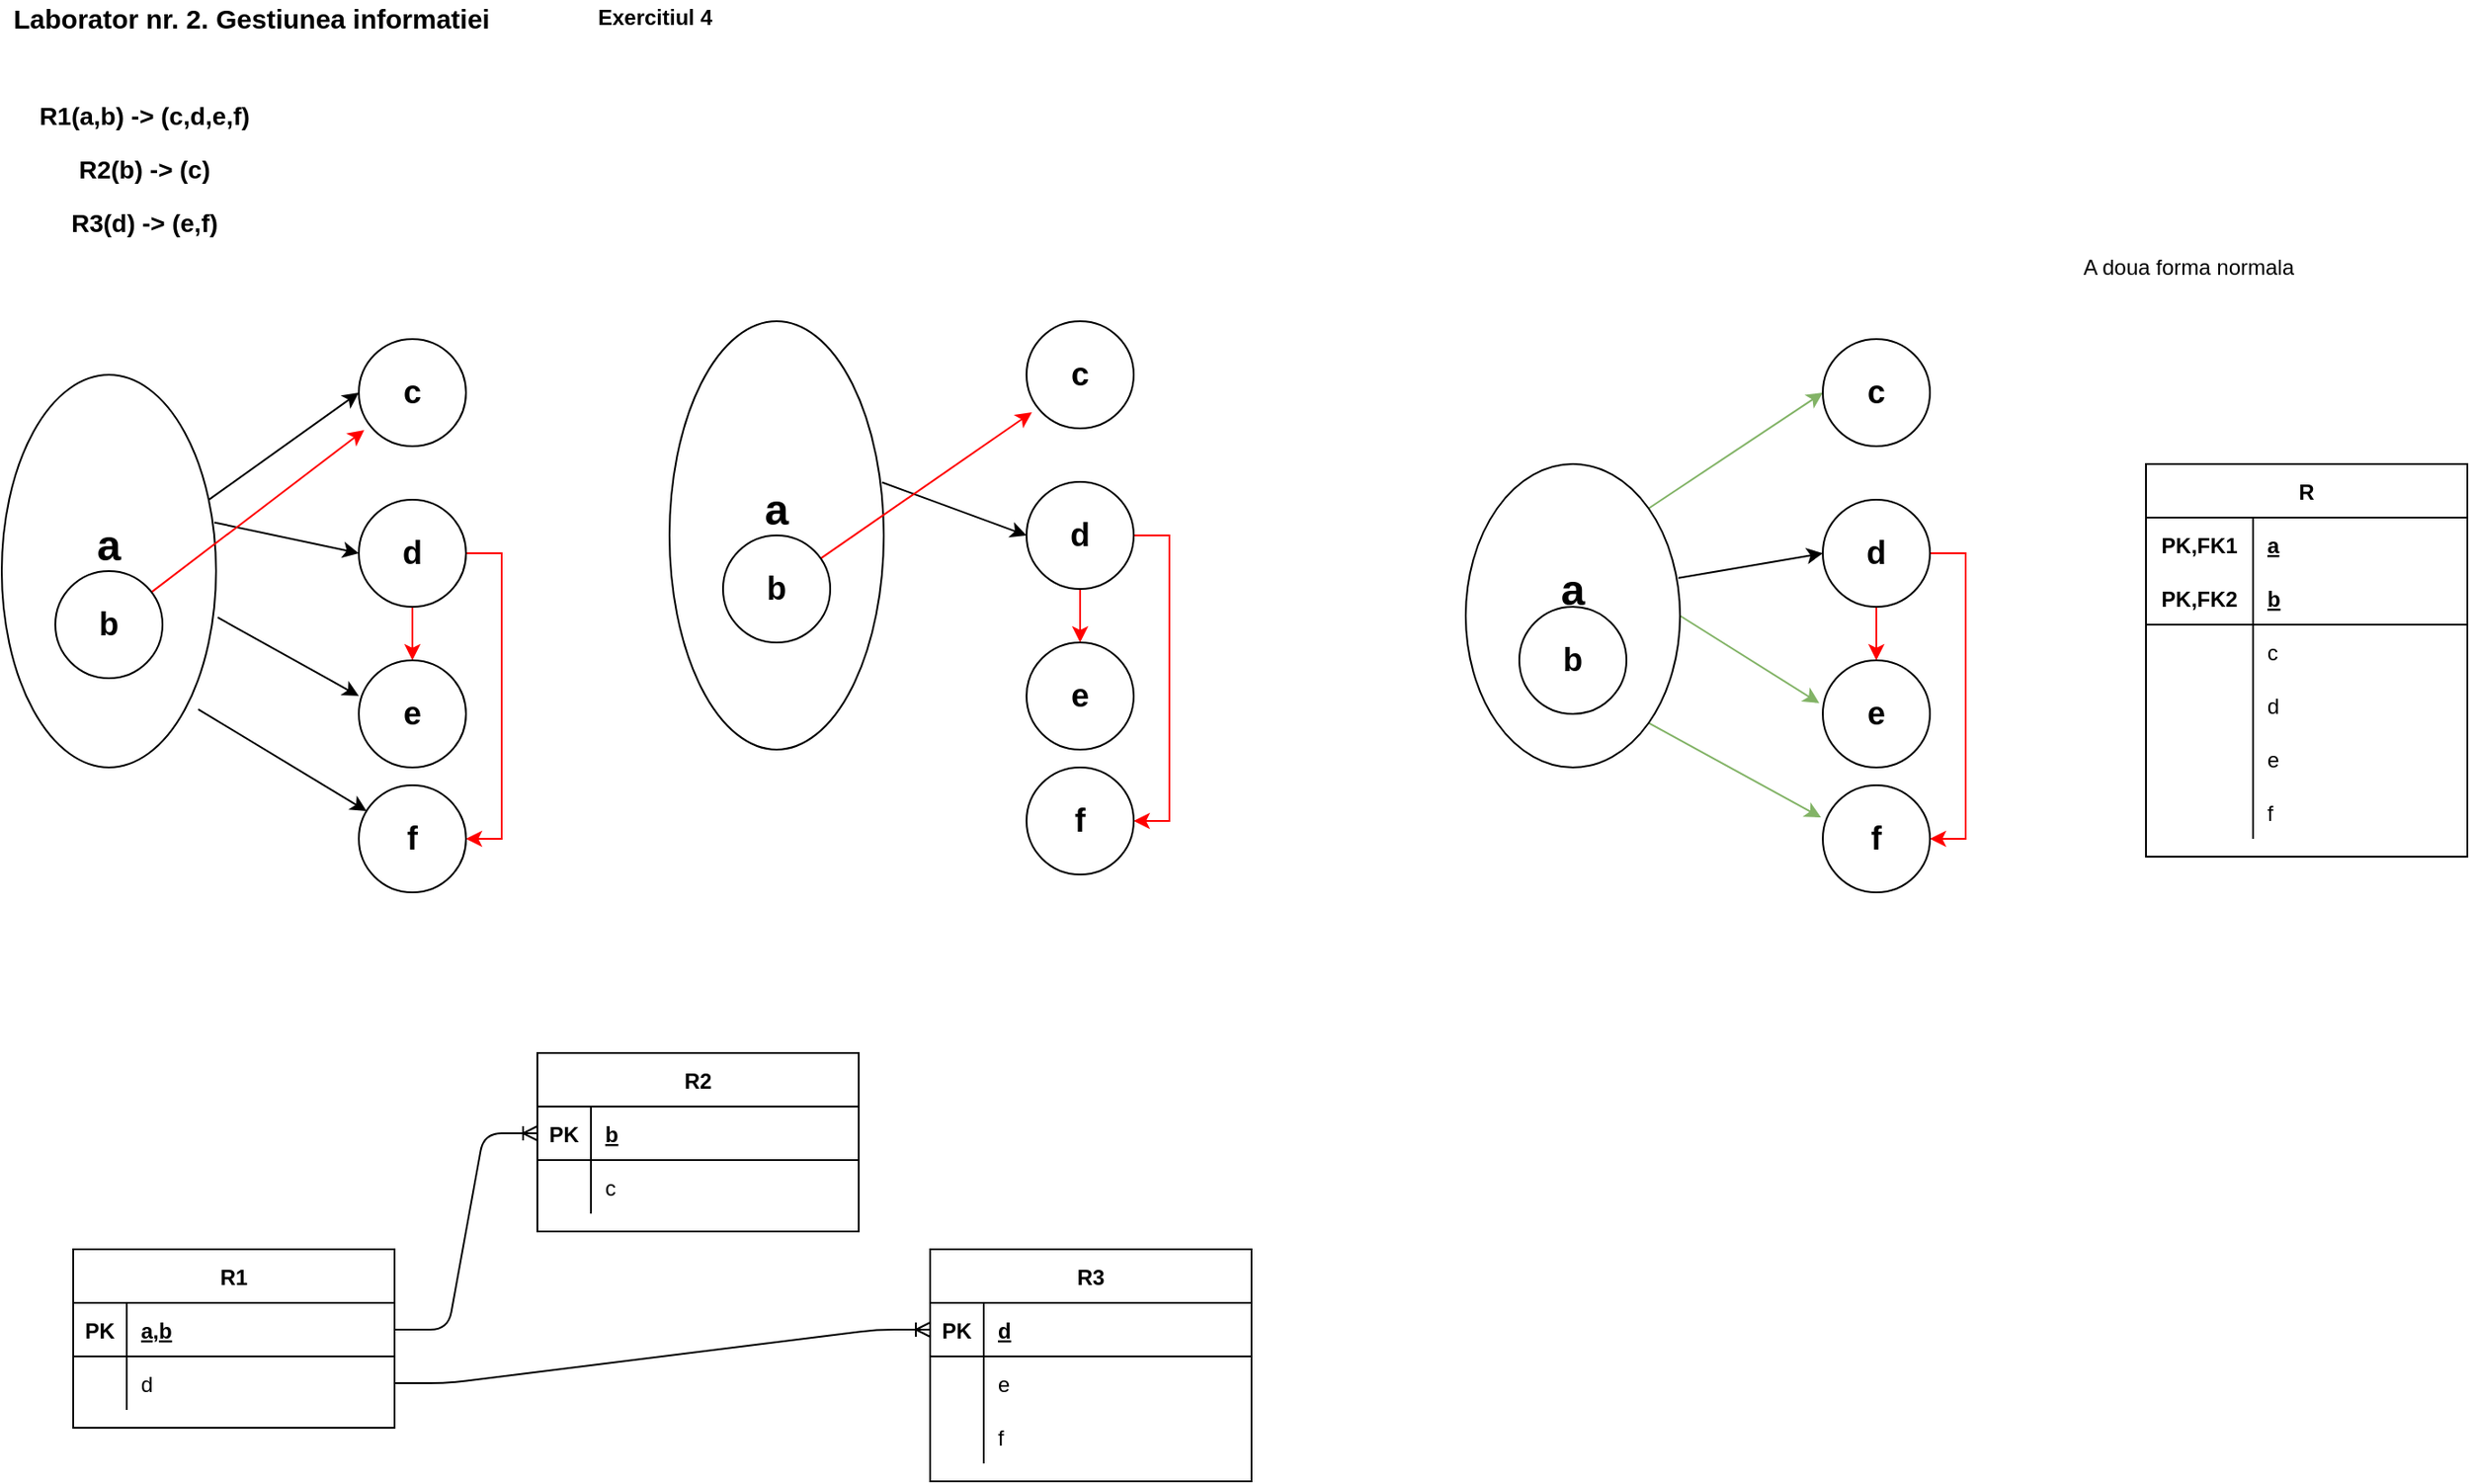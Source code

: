 <mxfile version="18.1.1" type="github"><diagram id="lsBXS0EE2qfeLIRcCk-u" name="Page-1"><mxGraphModel dx="1738" dy="951" grid="1" gridSize="10" guides="1" tooltips="1" connect="1" arrows="1" fold="1" page="1" pageScale="1" pageWidth="850" pageHeight="1100" math="0" shadow="0"><root><mxCell id="0"/><mxCell id="1" parent="0"/><mxCell id="9VbJtIbB1TA0X_VkKP4T-1" style="rounded=0;orthogonalLoop=1;jettySize=auto;html=1;entryX=0;entryY=0.5;entryDx=0;entryDy=0;" edge="1" parent="1" source="9VbJtIbB1TA0X_VkKP4T-2" target="9VbJtIbB1TA0X_VkKP4T-3"><mxGeometry relative="1" as="geometry"/></mxCell><mxCell id="9VbJtIbB1TA0X_VkKP4T-2" value="&lt;b&gt;&lt;font style=&quot;font-size: 24px&quot;&gt;a&lt;br&gt;b&lt;/font&gt;&lt;/b&gt;" style="ellipse;whiteSpace=wrap;html=1;" vertex="1" parent="1"><mxGeometry x="40" y="230" width="120" height="220" as="geometry"/></mxCell><mxCell id="9VbJtIbB1TA0X_VkKP4T-3" value="&lt;b&gt;&lt;font style=&quot;font-size: 18px&quot;&gt;c&lt;/font&gt;&lt;/b&gt;" style="ellipse;whiteSpace=wrap;html=1;" vertex="1" parent="1"><mxGeometry x="240" y="210" width="60" height="60" as="geometry"/></mxCell><mxCell id="9VbJtIbB1TA0X_VkKP4T-4" style="edgeStyle=orthogonalEdgeStyle;rounded=0;orthogonalLoop=1;jettySize=auto;html=1;strokeColor=#FF0000;" edge="1" parent="1" source="9VbJtIbB1TA0X_VkKP4T-6" target="9VbJtIbB1TA0X_VkKP4T-7"><mxGeometry relative="1" as="geometry"/></mxCell><mxCell id="9VbJtIbB1TA0X_VkKP4T-5" style="edgeStyle=orthogonalEdgeStyle;rounded=0;orthogonalLoop=1;jettySize=auto;html=1;strokeColor=#FF0000;entryX=1;entryY=0.5;entryDx=0;entryDy=0;" edge="1" parent="1" source="9VbJtIbB1TA0X_VkKP4T-6" target="9VbJtIbB1TA0X_VkKP4T-8"><mxGeometry relative="1" as="geometry"><mxPoint x="340" y="500" as="targetPoint"/><Array as="points"><mxPoint x="320" y="330"/><mxPoint x="320" y="490"/></Array></mxGeometry></mxCell><mxCell id="9VbJtIbB1TA0X_VkKP4T-6" value="&lt;b&gt;&lt;font style=&quot;font-size: 18px&quot;&gt;d&lt;/font&gt;&lt;/b&gt;" style="ellipse;whiteSpace=wrap;html=1;" vertex="1" parent="1"><mxGeometry x="240" y="300" width="60" height="60" as="geometry"/></mxCell><mxCell id="9VbJtIbB1TA0X_VkKP4T-7" value="&lt;b&gt;&lt;font style=&quot;font-size: 18px&quot;&gt;e&lt;/font&gt;&lt;/b&gt;" style="ellipse;whiteSpace=wrap;html=1;" vertex="1" parent="1"><mxGeometry x="240" y="390" width="60" height="60" as="geometry"/></mxCell><mxCell id="9VbJtIbB1TA0X_VkKP4T-8" value="&lt;b&gt;&lt;font style=&quot;font-size: 18px&quot;&gt;f&lt;/font&gt;&lt;/b&gt;" style="ellipse;whiteSpace=wrap;html=1;" vertex="1" parent="1"><mxGeometry x="240" y="460" width="60" height="60" as="geometry"/></mxCell><mxCell id="9VbJtIbB1TA0X_VkKP4T-9" style="rounded=0;orthogonalLoop=1;jettySize=auto;html=1;entryX=0;entryY=0.5;entryDx=0;entryDy=0;exitX=0.992;exitY=0.376;exitDx=0;exitDy=0;exitPerimeter=0;" edge="1" parent="1" source="9VbJtIbB1TA0X_VkKP4T-2" target="9VbJtIbB1TA0X_VkKP4T-6"><mxGeometry relative="1" as="geometry"><mxPoint x="159.997" y="375.23" as="sourcePoint"/><mxPoint x="246.97" y="310" as="targetPoint"/></mxGeometry></mxCell><mxCell id="9VbJtIbB1TA0X_VkKP4T-10" style="rounded=0;orthogonalLoop=1;jettySize=auto;html=1;entryX=0;entryY=0.333;entryDx=0;entryDy=0;entryPerimeter=0;exitX=1.008;exitY=0.618;exitDx=0;exitDy=0;exitPerimeter=0;" edge="1" parent="1" source="9VbJtIbB1TA0X_VkKP4T-2" target="9VbJtIbB1TA0X_VkKP4T-7"><mxGeometry relative="1" as="geometry"><mxPoint x="149.997" y="415.23" as="sourcePoint"/><mxPoint x="236.97" y="350" as="targetPoint"/></mxGeometry></mxCell><mxCell id="9VbJtIbB1TA0X_VkKP4T-11" style="rounded=0;orthogonalLoop=1;jettySize=auto;html=1;exitX=0.917;exitY=0.852;exitDx=0;exitDy=0;exitPerimeter=0;" edge="1" parent="1" source="9VbJtIbB1TA0X_VkKP4T-2" target="9VbJtIbB1TA0X_VkKP4T-8"><mxGeometry relative="1" as="geometry"><mxPoint x="150.0" y="420.0" as="sourcePoint"/><mxPoint x="229.04" y="424.92" as="targetPoint"/></mxGeometry></mxCell><mxCell id="9VbJtIbB1TA0X_VkKP4T-12" style="edgeStyle=none;rounded=0;orthogonalLoop=1;jettySize=auto;html=1;entryX=0.05;entryY=0.85;entryDx=0;entryDy=0;entryPerimeter=0;strokeColor=#FF0000;" edge="1" parent="1" source="9VbJtIbB1TA0X_VkKP4T-13" target="9VbJtIbB1TA0X_VkKP4T-3"><mxGeometry relative="1" as="geometry"/></mxCell><mxCell id="9VbJtIbB1TA0X_VkKP4T-13" value="&lt;b&gt;&lt;font style=&quot;font-size: 18px&quot;&gt;b&lt;/font&gt;&lt;/b&gt;" style="ellipse;whiteSpace=wrap;html=1;" vertex="1" parent="1"><mxGeometry x="70" y="340" width="60" height="60" as="geometry"/></mxCell><mxCell id="9VbJtIbB1TA0X_VkKP4T-14" value="&lt;b&gt;&lt;font style=&quot;font-size: 14px&quot;&gt;R1(a,b) -&amp;gt; (c,d,e,f)&lt;/font&gt;&lt;/b&gt;" style="text;html=1;strokeColor=none;fillColor=none;align=center;verticalAlign=middle;whiteSpace=wrap;rounded=0;" vertex="1" parent="1"><mxGeometry x="40" y="70" width="160" height="30" as="geometry"/></mxCell><mxCell id="9VbJtIbB1TA0X_VkKP4T-15" value="&lt;b&gt;&lt;font style=&quot;font-size: 14px&quot;&gt;R2(b) -&amp;gt; (c)&lt;/font&gt;&lt;/b&gt;" style="text;html=1;strokeColor=none;fillColor=none;align=center;verticalAlign=middle;whiteSpace=wrap;rounded=0;" vertex="1" parent="1"><mxGeometry x="40" y="100" width="160" height="30" as="geometry"/></mxCell><mxCell id="9VbJtIbB1TA0X_VkKP4T-16" value="&lt;b&gt;&lt;font style=&quot;font-size: 14px&quot;&gt;R3(d) -&amp;gt; (e,f)&lt;/font&gt;&lt;/b&gt;" style="text;html=1;strokeColor=none;fillColor=none;align=center;verticalAlign=middle;whiteSpace=wrap;rounded=0;" vertex="1" parent="1"><mxGeometry x="40" y="130" width="160" height="30" as="geometry"/></mxCell><mxCell id="9VbJtIbB1TA0X_VkKP4T-17" value="R1" style="shape=table;startSize=30;container=1;collapsible=1;childLayout=tableLayout;fixedRows=1;rowLines=0;fontStyle=1;align=center;resizeLast=1;" vertex="1" parent="1"><mxGeometry x="80" y="720" width="180" height="100" as="geometry"/></mxCell><mxCell id="9VbJtIbB1TA0X_VkKP4T-18" value="" style="shape=partialRectangle;collapsible=0;dropTarget=0;pointerEvents=0;fillColor=none;top=0;left=0;bottom=1;right=0;points=[[0,0.5],[1,0.5]];portConstraint=eastwest;" vertex="1" parent="9VbJtIbB1TA0X_VkKP4T-17"><mxGeometry y="30" width="180" height="30" as="geometry"/></mxCell><mxCell id="9VbJtIbB1TA0X_VkKP4T-19" value="PK" style="shape=partialRectangle;connectable=0;fillColor=none;top=0;left=0;bottom=0;right=0;fontStyle=1;overflow=hidden;" vertex="1" parent="9VbJtIbB1TA0X_VkKP4T-18"><mxGeometry width="30" height="30" as="geometry"><mxRectangle width="30" height="30" as="alternateBounds"/></mxGeometry></mxCell><mxCell id="9VbJtIbB1TA0X_VkKP4T-20" value="a,b" style="shape=partialRectangle;connectable=0;fillColor=none;top=0;left=0;bottom=0;right=0;align=left;spacingLeft=6;fontStyle=5;overflow=hidden;" vertex="1" parent="9VbJtIbB1TA0X_VkKP4T-18"><mxGeometry x="30" width="150" height="30" as="geometry"><mxRectangle width="150" height="30" as="alternateBounds"/></mxGeometry></mxCell><mxCell id="9VbJtIbB1TA0X_VkKP4T-21" value="" style="shape=partialRectangle;collapsible=0;dropTarget=0;pointerEvents=0;fillColor=none;top=0;left=0;bottom=0;right=0;points=[[0,0.5],[1,0.5]];portConstraint=eastwest;" vertex="1" parent="9VbJtIbB1TA0X_VkKP4T-17"><mxGeometry y="60" width="180" height="30" as="geometry"/></mxCell><mxCell id="9VbJtIbB1TA0X_VkKP4T-22" value="" style="shape=partialRectangle;connectable=0;fillColor=none;top=0;left=0;bottom=0;right=0;editable=1;overflow=hidden;" vertex="1" parent="9VbJtIbB1TA0X_VkKP4T-21"><mxGeometry width="30" height="30" as="geometry"><mxRectangle width="30" height="30" as="alternateBounds"/></mxGeometry></mxCell><mxCell id="9VbJtIbB1TA0X_VkKP4T-23" value="d" style="shape=partialRectangle;connectable=0;fillColor=none;top=0;left=0;bottom=0;right=0;align=left;spacingLeft=6;overflow=hidden;" vertex="1" parent="9VbJtIbB1TA0X_VkKP4T-21"><mxGeometry x="30" width="150" height="30" as="geometry"><mxRectangle width="150" height="30" as="alternateBounds"/></mxGeometry></mxCell><mxCell id="9VbJtIbB1TA0X_VkKP4T-24" value="R2" style="shape=table;startSize=30;container=1;collapsible=1;childLayout=tableLayout;fixedRows=1;rowLines=0;fontStyle=1;align=center;resizeLast=1;" vertex="1" parent="1"><mxGeometry x="340" y="610" width="180" height="100" as="geometry"/></mxCell><mxCell id="9VbJtIbB1TA0X_VkKP4T-25" value="" style="shape=partialRectangle;collapsible=0;dropTarget=0;pointerEvents=0;fillColor=none;top=0;left=0;bottom=1;right=0;points=[[0,0.5],[1,0.5]];portConstraint=eastwest;" vertex="1" parent="9VbJtIbB1TA0X_VkKP4T-24"><mxGeometry y="30" width="180" height="30" as="geometry"/></mxCell><mxCell id="9VbJtIbB1TA0X_VkKP4T-26" value="PK" style="shape=partialRectangle;connectable=0;fillColor=none;top=0;left=0;bottom=0;right=0;fontStyle=1;overflow=hidden;" vertex="1" parent="9VbJtIbB1TA0X_VkKP4T-25"><mxGeometry width="30" height="30" as="geometry"><mxRectangle width="30" height="30" as="alternateBounds"/></mxGeometry></mxCell><mxCell id="9VbJtIbB1TA0X_VkKP4T-27" value="b" style="shape=partialRectangle;connectable=0;fillColor=none;top=0;left=0;bottom=0;right=0;align=left;spacingLeft=6;fontStyle=5;overflow=hidden;" vertex="1" parent="9VbJtIbB1TA0X_VkKP4T-25"><mxGeometry x="30" width="150" height="30" as="geometry"><mxRectangle width="150" height="30" as="alternateBounds"/></mxGeometry></mxCell><mxCell id="9VbJtIbB1TA0X_VkKP4T-28" value="" style="shape=partialRectangle;collapsible=0;dropTarget=0;pointerEvents=0;fillColor=none;top=0;left=0;bottom=0;right=0;points=[[0,0.5],[1,0.5]];portConstraint=eastwest;" vertex="1" parent="9VbJtIbB1TA0X_VkKP4T-24"><mxGeometry y="60" width="180" height="30" as="geometry"/></mxCell><mxCell id="9VbJtIbB1TA0X_VkKP4T-29" value="" style="shape=partialRectangle;connectable=0;fillColor=none;top=0;left=0;bottom=0;right=0;editable=1;overflow=hidden;" vertex="1" parent="9VbJtIbB1TA0X_VkKP4T-28"><mxGeometry width="30" height="30" as="geometry"><mxRectangle width="30" height="30" as="alternateBounds"/></mxGeometry></mxCell><mxCell id="9VbJtIbB1TA0X_VkKP4T-30" value="c" style="shape=partialRectangle;connectable=0;fillColor=none;top=0;left=0;bottom=0;right=0;align=left;spacingLeft=6;overflow=hidden;" vertex="1" parent="9VbJtIbB1TA0X_VkKP4T-28"><mxGeometry x="30" width="150" height="30" as="geometry"><mxRectangle width="150" height="30" as="alternateBounds"/></mxGeometry></mxCell><mxCell id="9VbJtIbB1TA0X_VkKP4T-31" value="R3" style="shape=table;startSize=30;container=1;collapsible=1;childLayout=tableLayout;fixedRows=1;rowLines=0;fontStyle=1;align=center;resizeLast=1;" vertex="1" parent="1"><mxGeometry x="560" y="720" width="180" height="130" as="geometry"/></mxCell><mxCell id="9VbJtIbB1TA0X_VkKP4T-32" value="" style="shape=partialRectangle;collapsible=0;dropTarget=0;pointerEvents=0;fillColor=none;top=0;left=0;bottom=1;right=0;points=[[0,0.5],[1,0.5]];portConstraint=eastwest;" vertex="1" parent="9VbJtIbB1TA0X_VkKP4T-31"><mxGeometry y="30" width="180" height="30" as="geometry"/></mxCell><mxCell id="9VbJtIbB1TA0X_VkKP4T-33" value="PK" style="shape=partialRectangle;connectable=0;fillColor=none;top=0;left=0;bottom=0;right=0;fontStyle=1;overflow=hidden;" vertex="1" parent="9VbJtIbB1TA0X_VkKP4T-32"><mxGeometry width="30" height="30" as="geometry"><mxRectangle width="30" height="30" as="alternateBounds"/></mxGeometry></mxCell><mxCell id="9VbJtIbB1TA0X_VkKP4T-34" value="d" style="shape=partialRectangle;connectable=0;fillColor=none;top=0;left=0;bottom=0;right=0;align=left;spacingLeft=6;fontStyle=5;overflow=hidden;" vertex="1" parent="9VbJtIbB1TA0X_VkKP4T-32"><mxGeometry x="30" width="150" height="30" as="geometry"><mxRectangle width="150" height="30" as="alternateBounds"/></mxGeometry></mxCell><mxCell id="9VbJtIbB1TA0X_VkKP4T-35" value="" style="shape=partialRectangle;collapsible=0;dropTarget=0;pointerEvents=0;fillColor=none;top=0;left=0;bottom=0;right=0;points=[[0,0.5],[1,0.5]];portConstraint=eastwest;" vertex="1" parent="9VbJtIbB1TA0X_VkKP4T-31"><mxGeometry y="60" width="180" height="30" as="geometry"/></mxCell><mxCell id="9VbJtIbB1TA0X_VkKP4T-36" value="" style="shape=partialRectangle;connectable=0;fillColor=none;top=0;left=0;bottom=0;right=0;editable=1;overflow=hidden;" vertex="1" parent="9VbJtIbB1TA0X_VkKP4T-35"><mxGeometry width="30" height="30" as="geometry"><mxRectangle width="30" height="30" as="alternateBounds"/></mxGeometry></mxCell><mxCell id="9VbJtIbB1TA0X_VkKP4T-37" value="e" style="shape=partialRectangle;connectable=0;fillColor=none;top=0;left=0;bottom=0;right=0;align=left;spacingLeft=6;overflow=hidden;" vertex="1" parent="9VbJtIbB1TA0X_VkKP4T-35"><mxGeometry x="30" width="150" height="30" as="geometry"><mxRectangle width="150" height="30" as="alternateBounds"/></mxGeometry></mxCell><mxCell id="9VbJtIbB1TA0X_VkKP4T-38" value="" style="shape=partialRectangle;collapsible=0;dropTarget=0;pointerEvents=0;fillColor=none;top=0;left=0;bottom=0;right=0;points=[[0,0.5],[1,0.5]];portConstraint=eastwest;" vertex="1" parent="9VbJtIbB1TA0X_VkKP4T-31"><mxGeometry y="90" width="180" height="30" as="geometry"/></mxCell><mxCell id="9VbJtIbB1TA0X_VkKP4T-39" value="" style="shape=partialRectangle;connectable=0;fillColor=none;top=0;left=0;bottom=0;right=0;editable=1;overflow=hidden;" vertex="1" parent="9VbJtIbB1TA0X_VkKP4T-38"><mxGeometry width="30" height="30" as="geometry"><mxRectangle width="30" height="30" as="alternateBounds"/></mxGeometry></mxCell><mxCell id="9VbJtIbB1TA0X_VkKP4T-40" value="f" style="shape=partialRectangle;connectable=0;fillColor=none;top=0;left=0;bottom=0;right=0;align=left;spacingLeft=6;overflow=hidden;" vertex="1" parent="9VbJtIbB1TA0X_VkKP4T-38"><mxGeometry x="30" width="150" height="30" as="geometry"><mxRectangle width="150" height="30" as="alternateBounds"/></mxGeometry></mxCell><mxCell id="9VbJtIbB1TA0X_VkKP4T-41" value="&lt;b&gt;&lt;font style=&quot;font-size: 24px&quot;&gt;a&lt;br&gt;b&lt;/font&gt;&lt;/b&gt;" style="ellipse;whiteSpace=wrap;html=1;" vertex="1" parent="1"><mxGeometry x="414" y="200" width="120" height="240" as="geometry"/></mxCell><mxCell id="9VbJtIbB1TA0X_VkKP4T-42" value="&lt;b&gt;&lt;font style=&quot;font-size: 18px&quot;&gt;c&lt;/font&gt;&lt;/b&gt;" style="ellipse;whiteSpace=wrap;html=1;" vertex="1" parent="1"><mxGeometry x="614" y="200" width="60" height="60" as="geometry"/></mxCell><mxCell id="9VbJtIbB1TA0X_VkKP4T-43" style="edgeStyle=orthogonalEdgeStyle;rounded=0;orthogonalLoop=1;jettySize=auto;html=1;strokeColor=#FF0000;" edge="1" parent="1" source="9VbJtIbB1TA0X_VkKP4T-45" target="9VbJtIbB1TA0X_VkKP4T-46"><mxGeometry relative="1" as="geometry"/></mxCell><mxCell id="9VbJtIbB1TA0X_VkKP4T-44" style="edgeStyle=orthogonalEdgeStyle;rounded=0;orthogonalLoop=1;jettySize=auto;html=1;strokeColor=#FF0000;entryX=1;entryY=0.5;entryDx=0;entryDy=0;" edge="1" parent="1" source="9VbJtIbB1TA0X_VkKP4T-45" target="9VbJtIbB1TA0X_VkKP4T-47"><mxGeometry relative="1" as="geometry"><mxPoint x="714" y="490" as="targetPoint"/><Array as="points"><mxPoint x="694" y="320"/><mxPoint x="694" y="480"/></Array></mxGeometry></mxCell><mxCell id="9VbJtIbB1TA0X_VkKP4T-45" value="&lt;b&gt;&lt;font style=&quot;font-size: 18px&quot;&gt;d&lt;/font&gt;&lt;/b&gt;" style="ellipse;whiteSpace=wrap;html=1;" vertex="1" parent="1"><mxGeometry x="614" y="290" width="60" height="60" as="geometry"/></mxCell><mxCell id="9VbJtIbB1TA0X_VkKP4T-46" value="&lt;b&gt;&lt;font style=&quot;font-size: 18px&quot;&gt;e&lt;/font&gt;&lt;/b&gt;" style="ellipse;whiteSpace=wrap;html=1;" vertex="1" parent="1"><mxGeometry x="614" y="380" width="60" height="60" as="geometry"/></mxCell><mxCell id="9VbJtIbB1TA0X_VkKP4T-47" value="&lt;b&gt;&lt;font style=&quot;font-size: 18px&quot;&gt;f&lt;/font&gt;&lt;/b&gt;" style="ellipse;whiteSpace=wrap;html=1;" vertex="1" parent="1"><mxGeometry x="614" y="450" width="60" height="60" as="geometry"/></mxCell><mxCell id="9VbJtIbB1TA0X_VkKP4T-48" style="rounded=0;orthogonalLoop=1;jettySize=auto;html=1;entryX=0;entryY=0.5;entryDx=0;entryDy=0;exitX=0.992;exitY=0.376;exitDx=0;exitDy=0;exitPerimeter=0;" edge="1" parent="1" source="9VbJtIbB1TA0X_VkKP4T-41" target="9VbJtIbB1TA0X_VkKP4T-45"><mxGeometry relative="1" as="geometry"><mxPoint x="533.997" y="365.23" as="sourcePoint"/><mxPoint x="620.97" y="300" as="targetPoint"/></mxGeometry></mxCell><mxCell id="9VbJtIbB1TA0X_VkKP4T-49" style="edgeStyle=none;rounded=0;orthogonalLoop=1;jettySize=auto;html=1;entryX=0.05;entryY=0.85;entryDx=0;entryDy=0;entryPerimeter=0;strokeColor=#FF0000;" edge="1" parent="1" source="9VbJtIbB1TA0X_VkKP4T-50" target="9VbJtIbB1TA0X_VkKP4T-42"><mxGeometry relative="1" as="geometry"/></mxCell><mxCell id="9VbJtIbB1TA0X_VkKP4T-50" value="&lt;b&gt;&lt;font style=&quot;font-size: 18px&quot;&gt;b&lt;/font&gt;&lt;/b&gt;" style="ellipse;whiteSpace=wrap;html=1;" vertex="1" parent="1"><mxGeometry x="444" y="320" width="60" height="60" as="geometry"/></mxCell><mxCell id="9VbJtIbB1TA0X_VkKP4T-51" value="" style="edgeStyle=entityRelationEdgeStyle;fontSize=12;html=1;endArrow=ERoneToMany;exitX=1;exitY=0.5;exitDx=0;exitDy=0;entryX=0;entryY=0.5;entryDx=0;entryDy=0;" edge="1" parent="1" source="9VbJtIbB1TA0X_VkKP4T-18" target="9VbJtIbB1TA0X_VkKP4T-25"><mxGeometry width="100" height="100" relative="1" as="geometry"><mxPoint x="360" y="410" as="sourcePoint"/><mxPoint x="460" y="310" as="targetPoint"/></mxGeometry></mxCell><mxCell id="9VbJtIbB1TA0X_VkKP4T-52" value="" style="edgeStyle=entityRelationEdgeStyle;fontSize=12;html=1;endArrow=ERoneToMany;entryX=0;entryY=0.5;entryDx=0;entryDy=0;" edge="1" parent="1" source="9VbJtIbB1TA0X_VkKP4T-21" target="9VbJtIbB1TA0X_VkKP4T-32"><mxGeometry width="100" height="100" relative="1" as="geometry"><mxPoint x="360" y="410" as="sourcePoint"/><mxPoint x="460" y="310" as="targetPoint"/></mxGeometry></mxCell><mxCell id="9VbJtIbB1TA0X_VkKP4T-53" style="rounded=0;orthogonalLoop=1;jettySize=auto;html=1;exitX=1;exitY=0;exitDx=0;exitDy=0;entryX=0;entryY=0.5;entryDx=0;entryDy=0;fillColor=#d5e8d4;strokeColor=#82b366;" edge="1" parent="1" source="9VbJtIbB1TA0X_VkKP4T-56" target="9VbJtIbB1TA0X_VkKP4T-57"><mxGeometry relative="1" as="geometry"/></mxCell><mxCell id="9VbJtIbB1TA0X_VkKP4T-54" style="edgeStyle=none;rounded=0;orthogonalLoop=1;jettySize=auto;html=1;exitX=1;exitY=0.5;exitDx=0;exitDy=0;entryX=-0.033;entryY=0.4;entryDx=0;entryDy=0;entryPerimeter=0;fillColor=#d5e8d4;strokeColor=#82b366;" edge="1" parent="1" source="9VbJtIbB1TA0X_VkKP4T-56" target="9VbJtIbB1TA0X_VkKP4T-61"><mxGeometry relative="1" as="geometry"/></mxCell><mxCell id="9VbJtIbB1TA0X_VkKP4T-55" style="edgeStyle=none;rounded=0;orthogonalLoop=1;jettySize=auto;html=1;exitX=1;exitY=1;exitDx=0;exitDy=0;entryX=-0.017;entryY=0.3;entryDx=0;entryDy=0;entryPerimeter=0;fillColor=#d5e8d4;strokeColor=#82b366;" edge="1" parent="1" source="9VbJtIbB1TA0X_VkKP4T-56" target="9VbJtIbB1TA0X_VkKP4T-62"><mxGeometry relative="1" as="geometry"/></mxCell><mxCell id="9VbJtIbB1TA0X_VkKP4T-56" value="&lt;b&gt;&lt;font style=&quot;font-size: 24px&quot;&gt;a&lt;br&gt;b&lt;/font&gt;&lt;/b&gt;" style="ellipse;whiteSpace=wrap;html=1;" vertex="1" parent="1"><mxGeometry x="860" y="280" width="120" height="170" as="geometry"/></mxCell><mxCell id="9VbJtIbB1TA0X_VkKP4T-57" value="&lt;b&gt;&lt;font style=&quot;font-size: 18px&quot;&gt;c&lt;/font&gt;&lt;/b&gt;" style="ellipse;whiteSpace=wrap;html=1;" vertex="1" parent="1"><mxGeometry x="1060" y="210" width="60" height="60" as="geometry"/></mxCell><mxCell id="9VbJtIbB1TA0X_VkKP4T-58" style="edgeStyle=orthogonalEdgeStyle;rounded=0;orthogonalLoop=1;jettySize=auto;html=1;strokeColor=#FF0000;" edge="1" parent="1" source="9VbJtIbB1TA0X_VkKP4T-60" target="9VbJtIbB1TA0X_VkKP4T-61"><mxGeometry relative="1" as="geometry"/></mxCell><mxCell id="9VbJtIbB1TA0X_VkKP4T-59" style="edgeStyle=orthogonalEdgeStyle;rounded=0;orthogonalLoop=1;jettySize=auto;html=1;strokeColor=#FF0000;entryX=1;entryY=0.5;entryDx=0;entryDy=0;" edge="1" parent="1" source="9VbJtIbB1TA0X_VkKP4T-60" target="9VbJtIbB1TA0X_VkKP4T-62"><mxGeometry relative="1" as="geometry"><mxPoint x="1160" y="500" as="targetPoint"/><Array as="points"><mxPoint x="1140" y="330"/><mxPoint x="1140" y="490"/></Array></mxGeometry></mxCell><mxCell id="9VbJtIbB1TA0X_VkKP4T-60" value="&lt;b&gt;&lt;font style=&quot;font-size: 18px&quot;&gt;d&lt;/font&gt;&lt;/b&gt;" style="ellipse;whiteSpace=wrap;html=1;" vertex="1" parent="1"><mxGeometry x="1060" y="300" width="60" height="60" as="geometry"/></mxCell><mxCell id="9VbJtIbB1TA0X_VkKP4T-61" value="&lt;b&gt;&lt;font style=&quot;font-size: 18px&quot;&gt;e&lt;/font&gt;&lt;/b&gt;" style="ellipse;whiteSpace=wrap;html=1;" vertex="1" parent="1"><mxGeometry x="1060" y="390" width="60" height="60" as="geometry"/></mxCell><mxCell id="9VbJtIbB1TA0X_VkKP4T-62" value="&lt;b&gt;&lt;font style=&quot;font-size: 18px&quot;&gt;f&lt;/font&gt;&lt;/b&gt;" style="ellipse;whiteSpace=wrap;html=1;" vertex="1" parent="1"><mxGeometry x="1060" y="460" width="60" height="60" as="geometry"/></mxCell><mxCell id="9VbJtIbB1TA0X_VkKP4T-63" style="rounded=0;orthogonalLoop=1;jettySize=auto;html=1;entryX=0;entryY=0.5;entryDx=0;entryDy=0;exitX=0.992;exitY=0.376;exitDx=0;exitDy=0;exitPerimeter=0;" edge="1" parent="1" source="9VbJtIbB1TA0X_VkKP4T-56" target="9VbJtIbB1TA0X_VkKP4T-60"><mxGeometry relative="1" as="geometry"><mxPoint x="979.997" y="375.23" as="sourcePoint"/><mxPoint x="1066.97" y="310" as="targetPoint"/></mxGeometry></mxCell><mxCell id="9VbJtIbB1TA0X_VkKP4T-64" value="&lt;b&gt;&lt;font style=&quot;font-size: 18px&quot;&gt;b&lt;/font&gt;&lt;/b&gt;" style="ellipse;whiteSpace=wrap;html=1;" vertex="1" parent="1"><mxGeometry x="890" y="360" width="60" height="60" as="geometry"/></mxCell><mxCell id="9VbJtIbB1TA0X_VkKP4T-65" value="R" style="shape=table;startSize=30;container=1;collapsible=1;childLayout=tableLayout;fixedRows=1;rowLines=0;fontStyle=1;align=center;resizeLast=1;" vertex="1" parent="1"><mxGeometry x="1241" y="280" width="180" height="220" as="geometry"/></mxCell><mxCell id="9VbJtIbB1TA0X_VkKP4T-66" value="" style="shape=partialRectangle;collapsible=0;dropTarget=0;pointerEvents=0;fillColor=none;top=0;left=0;bottom=0;right=0;points=[[0,0.5],[1,0.5]];portConstraint=eastwest;" vertex="1" parent="9VbJtIbB1TA0X_VkKP4T-65"><mxGeometry y="30" width="180" height="30" as="geometry"/></mxCell><mxCell id="9VbJtIbB1TA0X_VkKP4T-67" value="PK,FK1" style="shape=partialRectangle;connectable=0;fillColor=none;top=0;left=0;bottom=0;right=0;fontStyle=1;overflow=hidden;" vertex="1" parent="9VbJtIbB1TA0X_VkKP4T-66"><mxGeometry width="60" height="30" as="geometry"><mxRectangle width="60" height="30" as="alternateBounds"/></mxGeometry></mxCell><mxCell id="9VbJtIbB1TA0X_VkKP4T-68" value="a" style="shape=partialRectangle;connectable=0;fillColor=none;top=0;left=0;bottom=0;right=0;align=left;spacingLeft=6;fontStyle=5;overflow=hidden;" vertex="1" parent="9VbJtIbB1TA0X_VkKP4T-66"><mxGeometry x="60" width="120" height="30" as="geometry"><mxRectangle width="120" height="30" as="alternateBounds"/></mxGeometry></mxCell><mxCell id="9VbJtIbB1TA0X_VkKP4T-69" value="" style="shape=partialRectangle;collapsible=0;dropTarget=0;pointerEvents=0;fillColor=none;top=0;left=0;bottom=1;right=0;points=[[0,0.5],[1,0.5]];portConstraint=eastwest;" vertex="1" parent="9VbJtIbB1TA0X_VkKP4T-65"><mxGeometry y="60" width="180" height="30" as="geometry"/></mxCell><mxCell id="9VbJtIbB1TA0X_VkKP4T-70" value="PK,FK2" style="shape=partialRectangle;connectable=0;fillColor=none;top=0;left=0;bottom=0;right=0;fontStyle=1;overflow=hidden;" vertex="1" parent="9VbJtIbB1TA0X_VkKP4T-69"><mxGeometry width="60" height="30" as="geometry"><mxRectangle width="60" height="30" as="alternateBounds"/></mxGeometry></mxCell><mxCell id="9VbJtIbB1TA0X_VkKP4T-71" value="b" style="shape=partialRectangle;connectable=0;fillColor=none;top=0;left=0;bottom=0;right=0;align=left;spacingLeft=6;fontStyle=5;overflow=hidden;" vertex="1" parent="9VbJtIbB1TA0X_VkKP4T-69"><mxGeometry x="60" width="120" height="30" as="geometry"><mxRectangle width="120" height="30" as="alternateBounds"/></mxGeometry></mxCell><mxCell id="9VbJtIbB1TA0X_VkKP4T-72" value="" style="shape=partialRectangle;collapsible=0;dropTarget=0;pointerEvents=0;fillColor=none;top=0;left=0;bottom=0;right=0;points=[[0,0.5],[1,0.5]];portConstraint=eastwest;" vertex="1" parent="9VbJtIbB1TA0X_VkKP4T-65"><mxGeometry y="90" width="180" height="30" as="geometry"/></mxCell><mxCell id="9VbJtIbB1TA0X_VkKP4T-73" value="" style="shape=partialRectangle;connectable=0;fillColor=none;top=0;left=0;bottom=0;right=0;editable=1;overflow=hidden;" vertex="1" parent="9VbJtIbB1TA0X_VkKP4T-72"><mxGeometry width="60" height="30" as="geometry"><mxRectangle width="60" height="30" as="alternateBounds"/></mxGeometry></mxCell><mxCell id="9VbJtIbB1TA0X_VkKP4T-74" value="c" style="shape=partialRectangle;connectable=0;fillColor=none;top=0;left=0;bottom=0;right=0;align=left;spacingLeft=6;overflow=hidden;" vertex="1" parent="9VbJtIbB1TA0X_VkKP4T-72"><mxGeometry x="60" width="120" height="30" as="geometry"><mxRectangle width="120" height="30" as="alternateBounds"/></mxGeometry></mxCell><mxCell id="9VbJtIbB1TA0X_VkKP4T-75" value="" style="shape=partialRectangle;collapsible=0;dropTarget=0;pointerEvents=0;fillColor=none;top=0;left=0;bottom=0;right=0;points=[[0,0.5],[1,0.5]];portConstraint=eastwest;" vertex="1" parent="9VbJtIbB1TA0X_VkKP4T-65"><mxGeometry y="120" width="180" height="30" as="geometry"/></mxCell><mxCell id="9VbJtIbB1TA0X_VkKP4T-76" value="" style="shape=partialRectangle;connectable=0;fillColor=none;top=0;left=0;bottom=0;right=0;editable=1;overflow=hidden;" vertex="1" parent="9VbJtIbB1TA0X_VkKP4T-75"><mxGeometry width="60" height="30" as="geometry"><mxRectangle width="60" height="30" as="alternateBounds"/></mxGeometry></mxCell><mxCell id="9VbJtIbB1TA0X_VkKP4T-77" value="d" style="shape=partialRectangle;connectable=0;fillColor=none;top=0;left=0;bottom=0;right=0;align=left;spacingLeft=6;overflow=hidden;" vertex="1" parent="9VbJtIbB1TA0X_VkKP4T-75"><mxGeometry x="60" width="120" height="30" as="geometry"><mxRectangle width="120" height="30" as="alternateBounds"/></mxGeometry></mxCell><mxCell id="9VbJtIbB1TA0X_VkKP4T-78" value="" style="shape=partialRectangle;collapsible=0;dropTarget=0;pointerEvents=0;fillColor=none;top=0;left=0;bottom=0;right=0;points=[[0,0.5],[1,0.5]];portConstraint=eastwest;" vertex="1" parent="9VbJtIbB1TA0X_VkKP4T-65"><mxGeometry y="150" width="180" height="30" as="geometry"/></mxCell><mxCell id="9VbJtIbB1TA0X_VkKP4T-79" value="" style="shape=partialRectangle;connectable=0;fillColor=none;top=0;left=0;bottom=0;right=0;editable=1;overflow=hidden;" vertex="1" parent="9VbJtIbB1TA0X_VkKP4T-78"><mxGeometry width="60" height="30" as="geometry"><mxRectangle width="60" height="30" as="alternateBounds"/></mxGeometry></mxCell><mxCell id="9VbJtIbB1TA0X_VkKP4T-80" value="e" style="shape=partialRectangle;connectable=0;fillColor=none;top=0;left=0;bottom=0;right=0;align=left;spacingLeft=6;overflow=hidden;" vertex="1" parent="9VbJtIbB1TA0X_VkKP4T-78"><mxGeometry x="60" width="120" height="30" as="geometry"><mxRectangle width="120" height="30" as="alternateBounds"/></mxGeometry></mxCell><mxCell id="9VbJtIbB1TA0X_VkKP4T-81" value="" style="shape=partialRectangle;collapsible=0;dropTarget=0;pointerEvents=0;fillColor=none;top=0;left=0;bottom=0;right=0;points=[[0,0.5],[1,0.5]];portConstraint=eastwest;" vertex="1" parent="9VbJtIbB1TA0X_VkKP4T-65"><mxGeometry y="180" width="180" height="30" as="geometry"/></mxCell><mxCell id="9VbJtIbB1TA0X_VkKP4T-82" value="" style="shape=partialRectangle;connectable=0;fillColor=none;top=0;left=0;bottom=0;right=0;editable=1;overflow=hidden;" vertex="1" parent="9VbJtIbB1TA0X_VkKP4T-81"><mxGeometry width="60" height="30" as="geometry"><mxRectangle width="60" height="30" as="alternateBounds"/></mxGeometry></mxCell><mxCell id="9VbJtIbB1TA0X_VkKP4T-83" value="f" style="shape=partialRectangle;connectable=0;fillColor=none;top=0;left=0;bottom=0;right=0;align=left;spacingLeft=6;overflow=hidden;" vertex="1" parent="9VbJtIbB1TA0X_VkKP4T-81"><mxGeometry x="60" width="120" height="30" as="geometry"><mxRectangle width="120" height="30" as="alternateBounds"/></mxGeometry></mxCell><mxCell id="9VbJtIbB1TA0X_VkKP4T-84" value="&lt;b&gt;&lt;font style=&quot;font-size: 15px&quot;&gt;Laborator nr. 2. Gestiunea informatiei&lt;/font&gt;&lt;/b&gt;" style="text;html=1;strokeColor=none;fillColor=none;align=center;verticalAlign=middle;whiteSpace=wrap;rounded=0;" vertex="1" parent="1"><mxGeometry x="40" y="20" width="280" height="20" as="geometry"/></mxCell><mxCell id="9VbJtIbB1TA0X_VkKP4T-85" value="&lt;b style=&quot;&quot;&gt;Exercitiul 4&lt;/b&gt;" style="text;html=1;align=center;verticalAlign=middle;whiteSpace=wrap;rounded=0;labelBackgroundColor=#ffffff;" vertex="1" parent="1"><mxGeometry x="366" y="20" width="80" height="20" as="geometry"/></mxCell><mxCell id="9VbJtIbB1TA0X_VkKP4T-86" value="A doua forma normala" style="text;html=1;strokeColor=none;fillColor=none;align=center;verticalAlign=middle;whiteSpace=wrap;rounded=0;" vertex="1" parent="1"><mxGeometry x="1160" y="160" width="210" height="20" as="geometry"/></mxCell></root></mxGraphModel></diagram></mxfile>